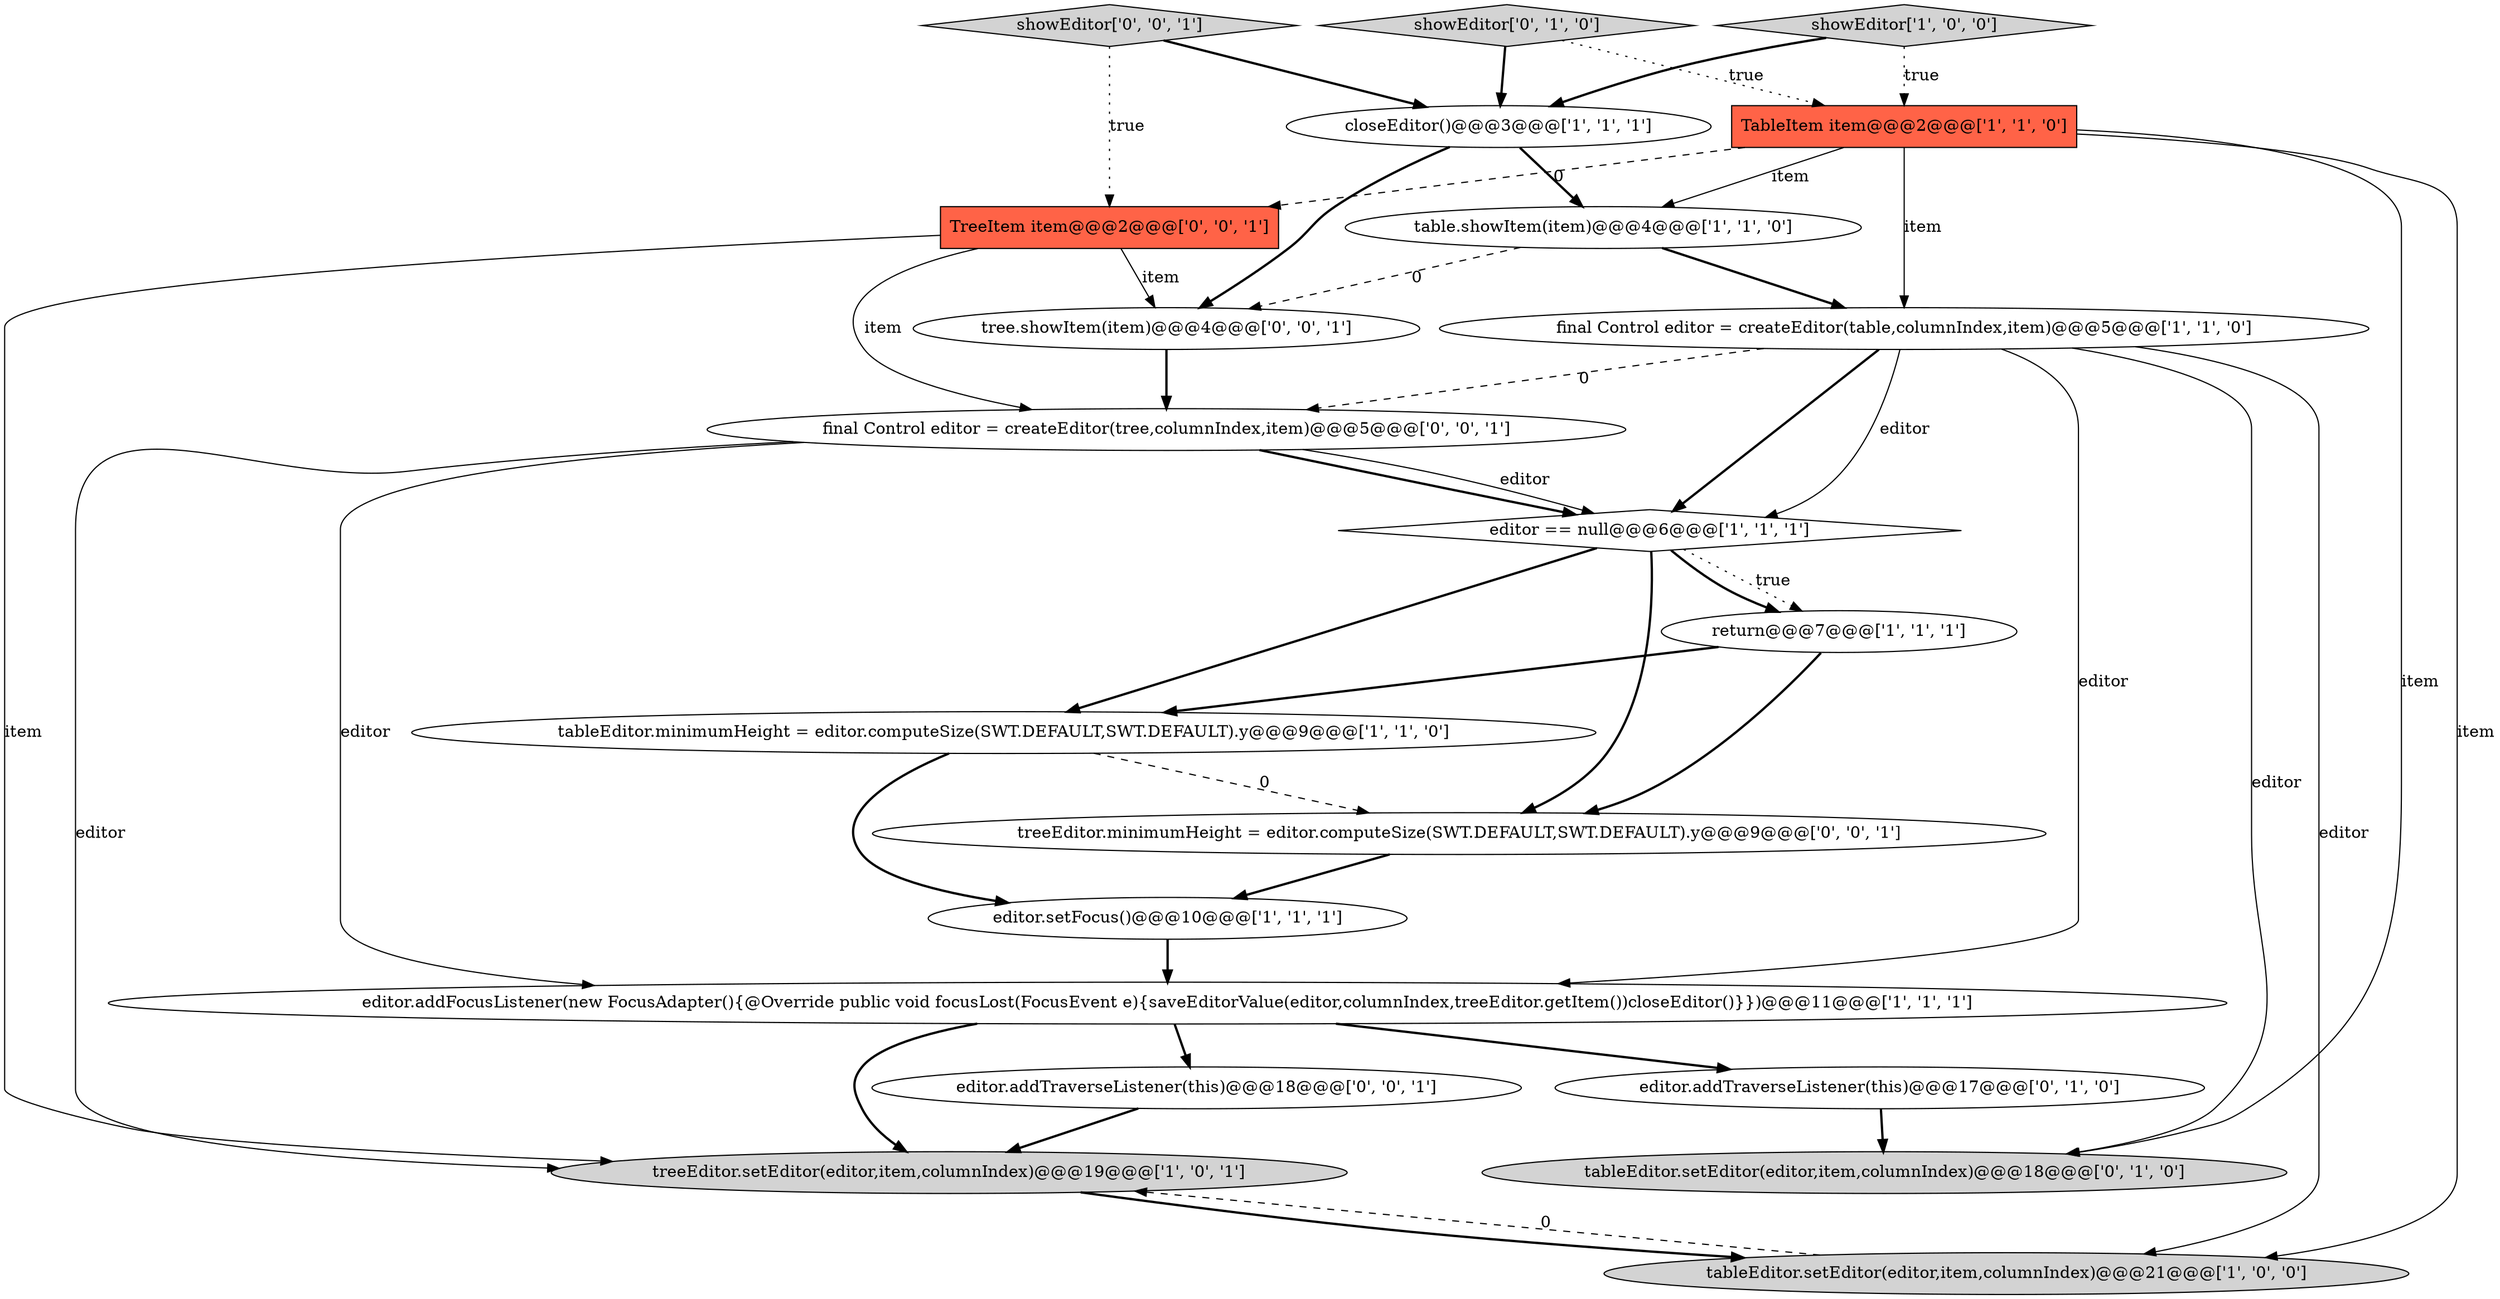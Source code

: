 digraph {
16 [style = filled, label = "tree.showItem(item)@@@4@@@['0', '0', '1']", fillcolor = white, shape = ellipse image = "AAA0AAABBB3BBB"];
4 [style = filled, label = "editor.setFocus()@@@10@@@['1', '1', '1']", fillcolor = white, shape = ellipse image = "AAA0AAABBB1BBB"];
6 [style = filled, label = "showEditor['1', '0', '0']", fillcolor = lightgray, shape = diamond image = "AAA0AAABBB1BBB"];
13 [style = filled, label = "showEditor['0', '1', '0']", fillcolor = lightgray, shape = diamond image = "AAA0AAABBB2BBB"];
9 [style = filled, label = "return@@@7@@@['1', '1', '1']", fillcolor = white, shape = ellipse image = "AAA0AAABBB1BBB"];
3 [style = filled, label = "tableEditor.setEditor(editor,item,columnIndex)@@@21@@@['1', '0', '0']", fillcolor = lightgray, shape = ellipse image = "AAA0AAABBB1BBB"];
0 [style = filled, label = "tableEditor.minimumHeight = editor.computeSize(SWT.DEFAULT,SWT.DEFAULT).y@@@9@@@['1', '1', '0']", fillcolor = white, shape = ellipse image = "AAA0AAABBB1BBB"];
20 [style = filled, label = "treeEditor.minimumHeight = editor.computeSize(SWT.DEFAULT,SWT.DEFAULT).y@@@9@@@['0', '0', '1']", fillcolor = white, shape = ellipse image = "AAA0AAABBB3BBB"];
2 [style = filled, label = "editor == null@@@6@@@['1', '1', '1']", fillcolor = white, shape = diamond image = "AAA0AAABBB1BBB"];
8 [style = filled, label = "closeEditor()@@@3@@@['1', '1', '1']", fillcolor = white, shape = ellipse image = "AAA0AAABBB1BBB"];
14 [style = filled, label = "tableEditor.setEditor(editor,item,columnIndex)@@@18@@@['0', '1', '0']", fillcolor = lightgray, shape = ellipse image = "AAA0AAABBB2BBB"];
15 [style = filled, label = "TreeItem item@@@2@@@['0', '0', '1']", fillcolor = tomato, shape = box image = "AAA0AAABBB3BBB"];
18 [style = filled, label = "final Control editor = createEditor(tree,columnIndex,item)@@@5@@@['0', '0', '1']", fillcolor = white, shape = ellipse image = "AAA0AAABBB3BBB"];
12 [style = filled, label = "editor.addTraverseListener(this)@@@17@@@['0', '1', '0']", fillcolor = white, shape = ellipse image = "AAA0AAABBB2BBB"];
11 [style = filled, label = "editor.addFocusListener(new FocusAdapter(){@Override public void focusLost(FocusEvent e){saveEditorValue(editor,columnIndex,treeEditor.getItem())closeEditor()}})@@@11@@@['1', '1', '1']", fillcolor = white, shape = ellipse image = "AAA0AAABBB1BBB"];
7 [style = filled, label = "final Control editor = createEditor(table,columnIndex,item)@@@5@@@['1', '1', '0']", fillcolor = white, shape = ellipse image = "AAA0AAABBB1BBB"];
5 [style = filled, label = "TableItem item@@@2@@@['1', '1', '0']", fillcolor = tomato, shape = box image = "AAA0AAABBB1BBB"];
10 [style = filled, label = "treeEditor.setEditor(editor,item,columnIndex)@@@19@@@['1', '0', '1']", fillcolor = lightgray, shape = ellipse image = "AAA0AAABBB1BBB"];
1 [style = filled, label = "table.showItem(item)@@@4@@@['1', '1', '0']", fillcolor = white, shape = ellipse image = "AAA0AAABBB1BBB"];
17 [style = filled, label = "showEditor['0', '0', '1']", fillcolor = lightgray, shape = diamond image = "AAA0AAABBB3BBB"];
19 [style = filled, label = "editor.addTraverseListener(this)@@@18@@@['0', '0', '1']", fillcolor = white, shape = ellipse image = "AAA0AAABBB3BBB"];
8->16 [style = bold, label=""];
7->3 [style = solid, label="editor"];
5->3 [style = solid, label="item"];
0->4 [style = bold, label=""];
11->12 [style = bold, label=""];
19->10 [style = bold, label=""];
18->2 [style = bold, label=""];
7->2 [style = solid, label="editor"];
7->14 [style = solid, label="editor"];
7->11 [style = solid, label="editor"];
15->18 [style = solid, label="item"];
12->14 [style = bold, label=""];
16->18 [style = bold, label=""];
9->20 [style = bold, label=""];
18->10 [style = solid, label="editor"];
4->11 [style = bold, label=""];
20->4 [style = bold, label=""];
2->9 [style = dotted, label="true"];
3->10 [style = dashed, label="0"];
5->1 [style = solid, label="item"];
9->0 [style = bold, label=""];
6->8 [style = bold, label=""];
0->20 [style = dashed, label="0"];
10->3 [style = bold, label=""];
15->16 [style = solid, label="item"];
18->11 [style = solid, label="editor"];
8->1 [style = bold, label=""];
6->5 [style = dotted, label="true"];
2->9 [style = bold, label=""];
15->10 [style = solid, label="item"];
17->15 [style = dotted, label="true"];
11->10 [style = bold, label=""];
2->20 [style = bold, label=""];
11->19 [style = bold, label=""];
5->14 [style = solid, label="item"];
17->8 [style = bold, label=""];
1->16 [style = dashed, label="0"];
5->7 [style = solid, label="item"];
2->0 [style = bold, label=""];
13->5 [style = dotted, label="true"];
13->8 [style = bold, label=""];
18->2 [style = solid, label="editor"];
1->7 [style = bold, label=""];
5->15 [style = dashed, label="0"];
7->18 [style = dashed, label="0"];
7->2 [style = bold, label=""];
}
